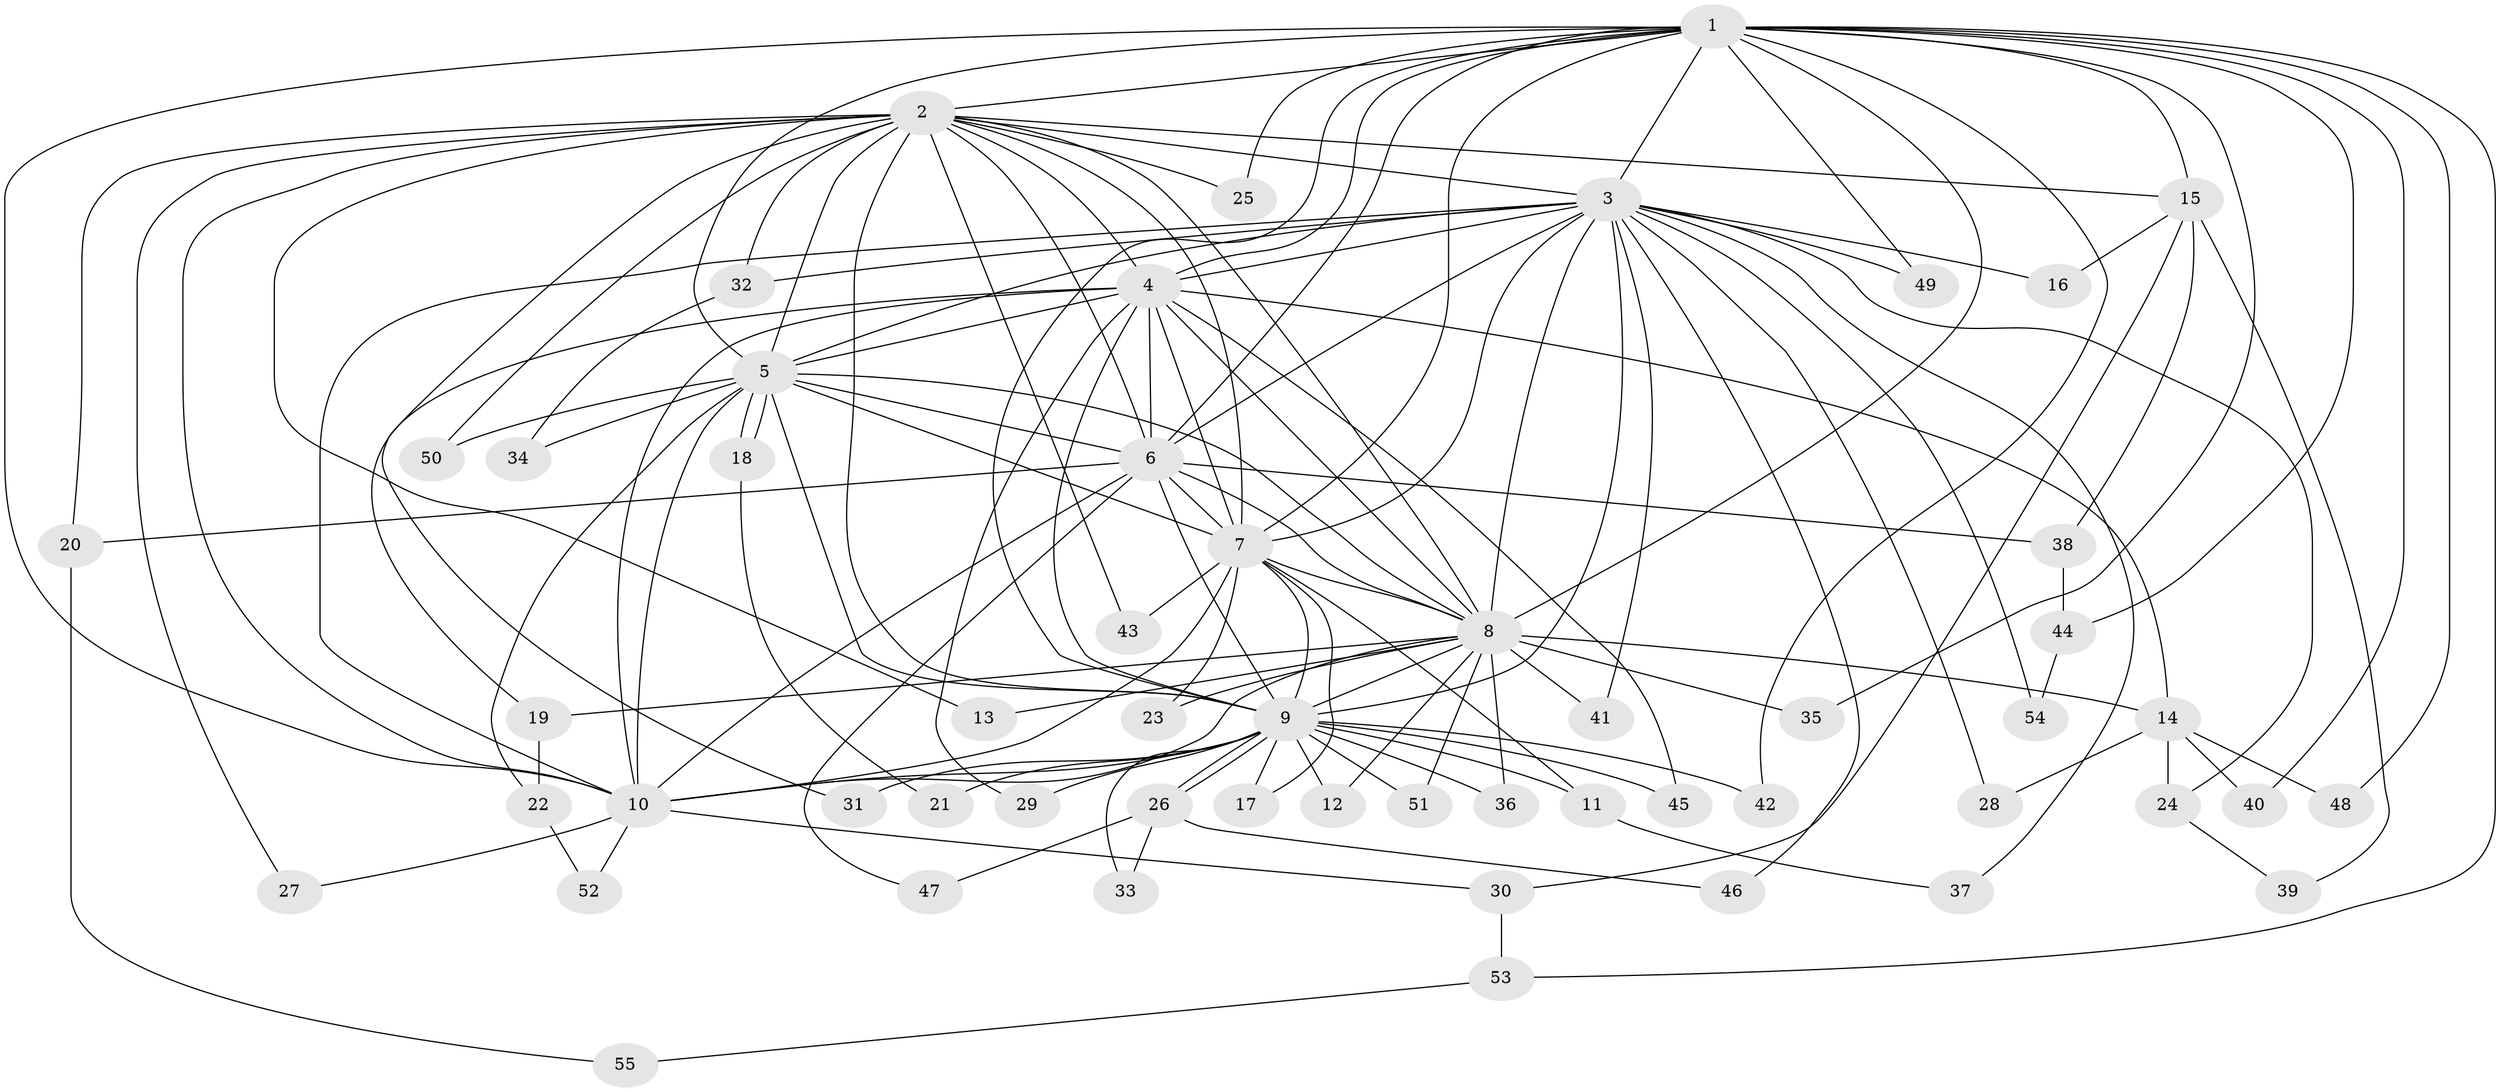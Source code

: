 // Generated by graph-tools (version 1.1) at 2025/49/03/09/25 03:49:36]
// undirected, 55 vertices, 135 edges
graph export_dot {
graph [start="1"]
  node [color=gray90,style=filled];
  1;
  2;
  3;
  4;
  5;
  6;
  7;
  8;
  9;
  10;
  11;
  12;
  13;
  14;
  15;
  16;
  17;
  18;
  19;
  20;
  21;
  22;
  23;
  24;
  25;
  26;
  27;
  28;
  29;
  30;
  31;
  32;
  33;
  34;
  35;
  36;
  37;
  38;
  39;
  40;
  41;
  42;
  43;
  44;
  45;
  46;
  47;
  48;
  49;
  50;
  51;
  52;
  53;
  54;
  55;
  1 -- 2;
  1 -- 3;
  1 -- 4;
  1 -- 5;
  1 -- 6;
  1 -- 7;
  1 -- 8;
  1 -- 9;
  1 -- 10;
  1 -- 15;
  1 -- 25;
  1 -- 35;
  1 -- 40;
  1 -- 42;
  1 -- 44;
  1 -- 48;
  1 -- 49;
  1 -- 53;
  2 -- 3;
  2 -- 4;
  2 -- 5;
  2 -- 6;
  2 -- 7;
  2 -- 8;
  2 -- 9;
  2 -- 10;
  2 -- 13;
  2 -- 15;
  2 -- 20;
  2 -- 25;
  2 -- 27;
  2 -- 31;
  2 -- 32;
  2 -- 43;
  2 -- 50;
  3 -- 4;
  3 -- 5;
  3 -- 6;
  3 -- 7;
  3 -- 8;
  3 -- 9;
  3 -- 10;
  3 -- 16;
  3 -- 24;
  3 -- 28;
  3 -- 32;
  3 -- 37;
  3 -- 41;
  3 -- 46;
  3 -- 49;
  3 -- 54;
  4 -- 5;
  4 -- 6;
  4 -- 7;
  4 -- 8;
  4 -- 9;
  4 -- 10;
  4 -- 14;
  4 -- 19;
  4 -- 29;
  4 -- 45;
  5 -- 6;
  5 -- 7;
  5 -- 8;
  5 -- 9;
  5 -- 10;
  5 -- 18;
  5 -- 18;
  5 -- 22;
  5 -- 34;
  5 -- 50;
  6 -- 7;
  6 -- 8;
  6 -- 9;
  6 -- 10;
  6 -- 20;
  6 -- 38;
  6 -- 47;
  7 -- 8;
  7 -- 9;
  7 -- 10;
  7 -- 11;
  7 -- 17;
  7 -- 23;
  7 -- 43;
  8 -- 9;
  8 -- 10;
  8 -- 12;
  8 -- 13;
  8 -- 14;
  8 -- 19;
  8 -- 23;
  8 -- 35;
  8 -- 36;
  8 -- 41;
  8 -- 51;
  9 -- 10;
  9 -- 11;
  9 -- 12;
  9 -- 17;
  9 -- 21;
  9 -- 26;
  9 -- 26;
  9 -- 29;
  9 -- 31;
  9 -- 33;
  9 -- 36;
  9 -- 42;
  9 -- 45;
  9 -- 51;
  10 -- 27;
  10 -- 30;
  10 -- 52;
  11 -- 37;
  14 -- 24;
  14 -- 28;
  14 -- 40;
  14 -- 48;
  15 -- 16;
  15 -- 30;
  15 -- 38;
  15 -- 39;
  18 -- 21;
  19 -- 22;
  20 -- 55;
  22 -- 52;
  24 -- 39;
  26 -- 33;
  26 -- 46;
  26 -- 47;
  30 -- 53;
  32 -- 34;
  38 -- 44;
  44 -- 54;
  53 -- 55;
}
